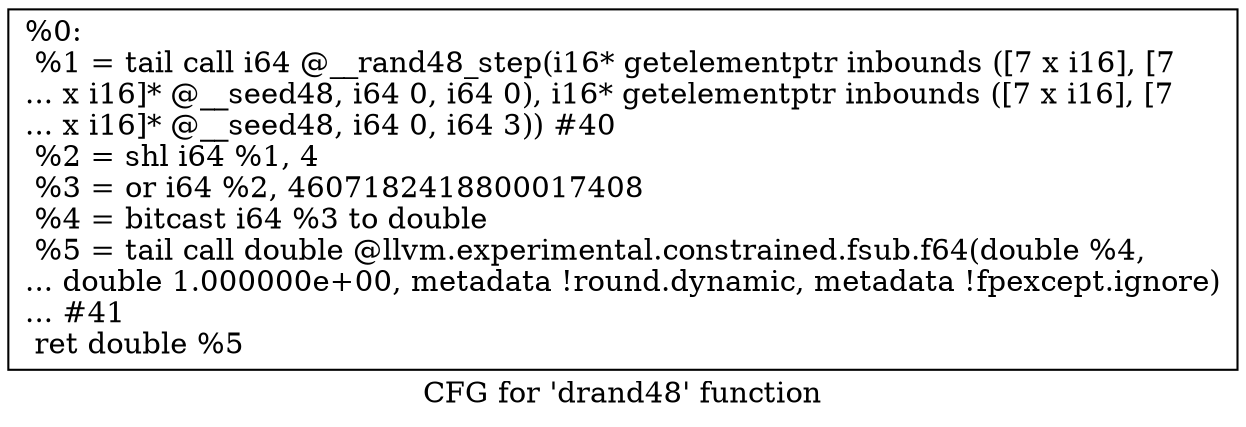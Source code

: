 digraph "CFG for 'drand48' function" {
	label="CFG for 'drand48' function";

	Node0x1e6e600 [shape=record,label="{%0:\l  %1 = tail call i64 @__rand48_step(i16* getelementptr inbounds ([7 x i16], [7\l... x i16]* @__seed48, i64 0, i64 0), i16* getelementptr inbounds ([7 x i16], [7\l... x i16]* @__seed48, i64 0, i64 3)) #40\l  %2 = shl i64 %1, 4\l  %3 = or i64 %2, 4607182418800017408\l  %4 = bitcast i64 %3 to double\l  %5 = tail call double @llvm.experimental.constrained.fsub.f64(double %4,\l... double 1.000000e+00, metadata !round.dynamic, metadata !fpexcept.ignore)\l... #41\l  ret double %5\l}"];
}
